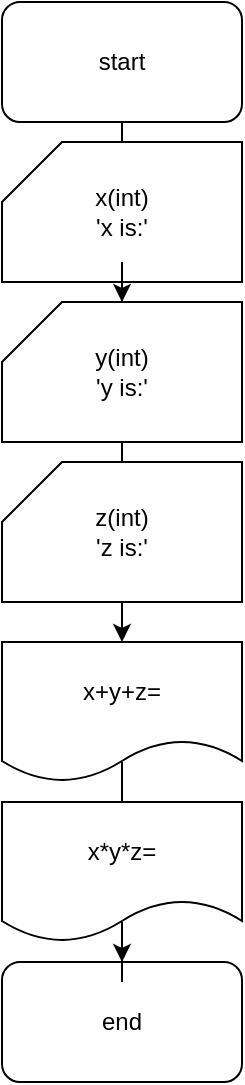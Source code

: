 <mxfile version="24.7.8">
  <diagram name="Page-1" id="XtooSmVXMNJsxGqy0Vn2">
    <mxGraphModel dx="1290" dy="557" grid="1" gridSize="10" guides="1" tooltips="1" connect="1" arrows="1" fold="1" page="1" pageScale="1" pageWidth="850" pageHeight="1100" math="0" shadow="0">
      <root>
        <mxCell id="0" />
        <mxCell id="1" parent="0" />
        <mxCell id="Zc9IKSC_2bmpc-Vfdk1K-1" value="end" style="rounded=1;whiteSpace=wrap;html=1;" parent="1" vertex="1">
          <mxGeometry x="360" y="510" width="120" height="60" as="geometry" />
        </mxCell>
        <mxCell id="Zc9IKSC_2bmpc-Vfdk1K-2" value="start" style="rounded=1;whiteSpace=wrap;html=1;" parent="1" vertex="1">
          <mxGeometry x="360" y="30" width="120" height="60" as="geometry" />
        </mxCell>
        <mxCell id="Ixw1f2zEgVVnW6qnlULw-19" value="" style="edgeStyle=orthogonalEdgeStyle;rounded=0;orthogonalLoop=1;jettySize=auto;html=1;" parent="1" source="Zc9IKSC_2bmpc-Vfdk1K-2" edge="1">
          <mxGeometry relative="1" as="geometry">
            <mxPoint x="420" y="110" as="sourcePoint" />
            <mxPoint x="420" y="120" as="targetPoint" />
          </mxGeometry>
        </mxCell>
        <mxCell id="Ixw1f2zEgVVnW6qnlULw-22" value="" style="edgeStyle=orthogonalEdgeStyle;rounded=0;orthogonalLoop=1;jettySize=auto;html=1;" parent="1" source="1YAesQQRIaOrGy3Xi3q--3" edge="1">
          <mxGeometry relative="1" as="geometry">
            <mxPoint x="420" y="260" as="targetPoint" />
          </mxGeometry>
        </mxCell>
        <mxCell id="Ixw1f2zEgVVnW6qnlULw-20" value="x(int)&lt;div&gt;&#39;x is:&#39;&lt;/div&gt;" style="shape=card;whiteSpace=wrap;html=1;" parent="1" vertex="1">
          <mxGeometry x="360" y="100" width="120" height="70" as="geometry" />
        </mxCell>
        <mxCell id="1YAesQQRIaOrGy3Xi3q--1" style="edgeStyle=orthogonalEdgeStyle;rounded=0;orthogonalLoop=1;jettySize=auto;html=1;exitX=0.5;exitY=1;exitDx=0;exitDy=0;exitPerimeter=0;" parent="1" source="Ixw1f2zEgVVnW6qnlULw-20" target="Ixw1f2zEgVVnW6qnlULw-20" edge="1">
          <mxGeometry relative="1" as="geometry" />
        </mxCell>
        <mxCell id="1YAesQQRIaOrGy3Xi3q--4" value="" style="edgeStyle=orthogonalEdgeStyle;rounded=0;orthogonalLoop=1;jettySize=auto;html=1;" parent="1" source="Ixw1f2zEgVVnW6qnlULw-20" target="1YAesQQRIaOrGy3Xi3q--3" edge="1">
          <mxGeometry relative="1" as="geometry">
            <mxPoint x="420" y="260" as="targetPoint" />
            <mxPoint x="420" y="200" as="sourcePoint" />
          </mxGeometry>
        </mxCell>
        <mxCell id="1YAesQQRIaOrGy3Xi3q--3" value="y(int)&lt;div&gt;&#39;y is:&#39;&lt;/div&gt;" style="shape=card;whiteSpace=wrap;html=1;" parent="1" vertex="1">
          <mxGeometry x="360" y="180" width="120" height="70" as="geometry" />
        </mxCell>
        <mxCell id="1YAesQQRIaOrGy3Xi3q--11" value="" style="edgeStyle=orthogonalEdgeStyle;rounded=0;orthogonalLoop=1;jettySize=auto;html=1;" parent="1" source="1YAesQQRIaOrGy3Xi3q--5" edge="1">
          <mxGeometry relative="1" as="geometry">
            <mxPoint x="420" y="350" as="targetPoint" />
          </mxGeometry>
        </mxCell>
        <mxCell id="1YAesQQRIaOrGy3Xi3q--5" value="z(int)&lt;div&gt;&#39;z is:&#39;&lt;/div&gt;" style="shape=card;whiteSpace=wrap;html=1;" parent="1" vertex="1">
          <mxGeometry x="360" y="260" width="120" height="70" as="geometry" />
        </mxCell>
        <mxCell id="1YAesQQRIaOrGy3Xi3q--12" value="" style="edgeStyle=orthogonalEdgeStyle;rounded=0;orthogonalLoop=1;jettySize=auto;html=1;" parent="1" edge="1">
          <mxGeometry relative="1" as="geometry">
            <mxPoint x="420" y="410" as="sourcePoint" />
            <mxPoint x="420" y="490" as="targetPoint" />
          </mxGeometry>
        </mxCell>
        <mxCell id="1YAesQQRIaOrGy3Xi3q--14" value="x+y+z=" style="shape=document;whiteSpace=wrap;html=1;boundedLbl=1;" parent="1" vertex="1">
          <mxGeometry x="360" y="350" width="120" height="70" as="geometry" />
        </mxCell>
        <mxCell id="1YAesQQRIaOrGy3Xi3q--16" value="" style="edgeStyle=orthogonalEdgeStyle;rounded=0;orthogonalLoop=1;jettySize=auto;html=1;" parent="1" source="1YAesQQRIaOrGy3Xi3q--15" target="Zc9IKSC_2bmpc-Vfdk1K-1" edge="1">
          <mxGeometry relative="1" as="geometry" />
        </mxCell>
        <mxCell id="1YAesQQRIaOrGy3Xi3q--15" value="x*y*z=" style="shape=document;whiteSpace=wrap;html=1;boundedLbl=1;" parent="1" vertex="1">
          <mxGeometry x="360" y="430" width="120" height="70" as="geometry" />
        </mxCell>
      </root>
    </mxGraphModel>
  </diagram>
</mxfile>
